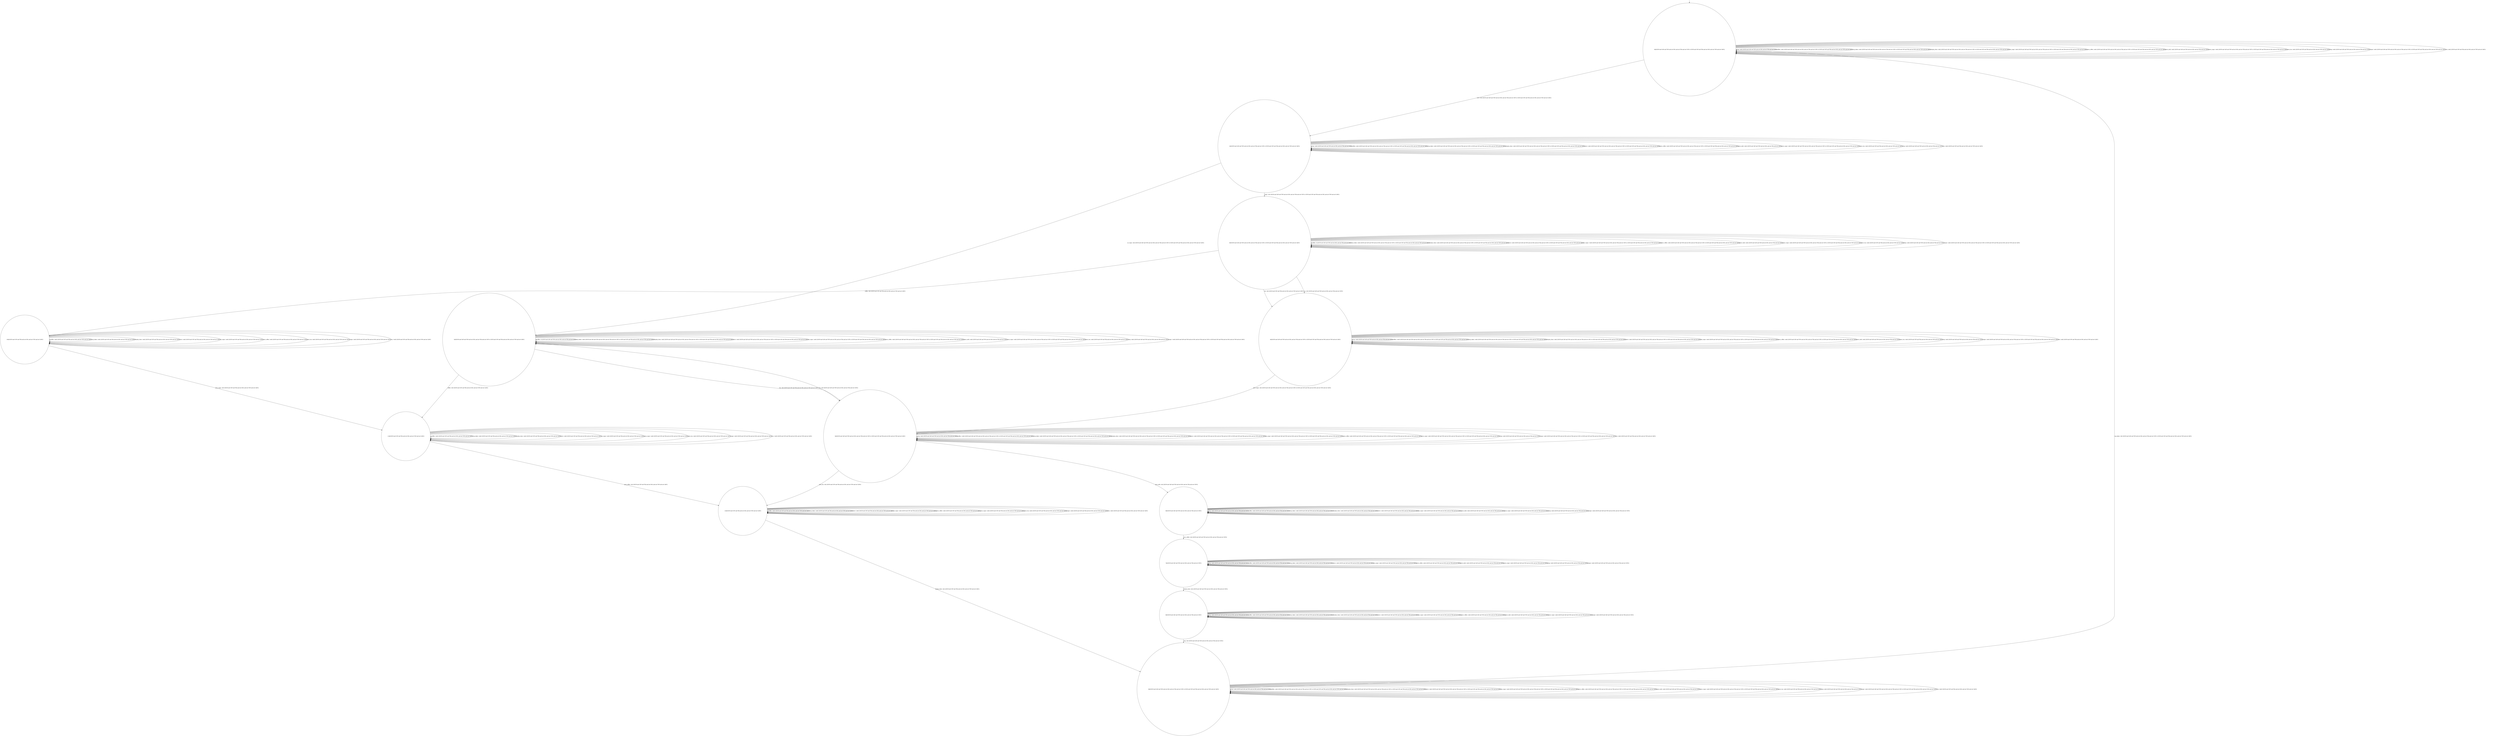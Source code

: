 digraph g {
	edge [lblstyle="above, sloped"];
	s0 [shape="circle" label="0@[((EUR and CAP and TON and not DOL and not TEA and not COF) or (EUR and COF and TEA and not DOL and not TON and not CAP))]"];
	s1 [shape="circle" label="1@[((EUR and CAP and TON and not DOL and not TEA and not COF) or (EUR and COF and TEA and not DOL and not TON and not CAP))]"];
	s2 [shape="circle" label="2@[((EUR and CAP and TON and not DOL and not TEA and not COF) or (EUR and COF and TEA and not DOL and not TON and not CAP))]"];
	s3 [shape="circle" label="3@[((EUR and CAP and TON and not DOL and not TEA and not COF) or (EUR and COF and TEA and not DOL and not TON and not CAP))]"];
	s4 [shape="circle" label="4@[((EUR and CAP and TON and not DOL and not TEA and not COF) or (EUR and COF and TEA and not DOL and not TON and not CAP))]"];
	s5 [shape="circle" label="5@[((EUR and CAP and TON and not DOL and not TEA and not COF) or (EUR and COF and TEA and not DOL and not TON and not CAP))]"];
	s6 [shape="circle" label="6@[((EUR and CAP and TON and not DOL and not TEA and not COF))]"];
	s7 [shape="circle" label="7@[((EUR and CAP and TON and not DOL and not TEA and not COF))]"];
	s8 [shape="circle" label="8@[((EUR and CAP and TON and not DOL and not TEA and not COF))]"];
	s9 [shape="circle" label="9@[((EUR and CAP and TON and not DOL and not TEA and not COF) or (EUR and COF and TEA and not DOL and not TON and not CAP))]"];
	s10 [shape="circle" label="10@[((EUR and COF and TEA and not DOL and not TON and not CAP))]"];
	s11 [shape="circle" label="11@[((EUR and COF and TEA and not DOL and not TON and not CAP))]"];
	s12 [shape="circle" label="12@[((EUR and COF and TEA and not DOL and not TON and not CAP))]"];
	s0 -> s0 [label="cap / nok() [((EUR and CAP and TON and not DOL and not TEA and not COF))]"];
	s0 -> s0 [label="coffee / nok() [((EUR and CAP and TON and not DOL and not TEA and not COF) or (EUR and COF and TEA and not DOL and not TON and not CAP))]"];
	s0 -> s0 [label="cup_taken / nok() [((EUR and CAP and TON and not DOL and not TEA and not COF) or (EUR and COF and TEA and not DOL and not TON and not CAP))]"];
	s0 -> s0 [label="display_done / nok() [((EUR and CAP and TON and not DOL and not TEA and not COF) or (EUR and COF and TEA and not DOL and not TON and not CAP))]"];
	s0 -> s1 [label="euro / ok() [((EUR and CAP and TON and not DOL and not TEA and not COF) or (EUR and COF and TEA and not DOL and not TON and not CAP))]"];
	s0 -> s0 [label="no_sugar / nok() [((EUR and CAP and TON and not DOL and not TEA and not COF) or (EUR and COF and TEA and not DOL and not TON and not CAP))]"];
	s0 -> s0 [label="pour_coffee / nok() [((EUR and CAP and TON and not DOL and not TEA and not COF) or (EUR and COF and TEA and not DOL and not TON and not CAP))]"];
	s0 -> s0 [label="pour_milk / nok() [((EUR and CAP and TON and not DOL and not TEA and not COF))]"];
	s0 -> s0 [label="pour_sugar / nok() [((EUR and CAP and TON and not DOL and not TEA and not COF) or (EUR and COF and TEA and not DOL and not TON and not CAP))]"];
	s0 -> s0 [label="pour_tea / nok() [((EUR and COF and TEA and not DOL and not TON and not CAP))]"];
	s0 -> s0 [label="ring / nok() [((EUR and CAP and TON and not DOL and not TEA and not COF))]"];
	s0 -> s0 [label="sugar / nok() [((EUR and CAP and TON and not DOL and not TEA and not COF) or (EUR and COF and TEA and not DOL and not TON and not CAP))]"];
	s0 -> s0 [label="tea / nok() [((EUR and COF and TEA and not DOL and not TON and not CAP))]"];
	s1 -> s1 [label="cap / nok() [((EUR and CAP and TON and not DOL and not TEA and not COF))]"];
	s1 -> s1 [label="coffee / nok() [((EUR and CAP and TON and not DOL and not TEA and not COF) or (EUR and COF and TEA and not DOL and not TON and not CAP))]"];
	s1 -> s1 [label="cup_taken / nok() [((EUR and CAP and TON and not DOL and not TEA and not COF) or (EUR and COF and TEA and not DOL and not TON and not CAP))]"];
	s1 -> s1 [label="display_done / nok() [((EUR and CAP and TON and not DOL and not TEA and not COF) or (EUR and COF and TEA and not DOL and not TON and not CAP))]"];
	s1 -> s1 [label="euro / nok() [((EUR and CAP and TON and not DOL and not TEA and not COF) or (EUR and COF and TEA and not DOL and not TON and not CAP))]"];
	s1 -> s2 [label="no_sugar / ok() [((EUR and CAP and TON and not DOL and not TEA and not COF) or (EUR and COF and TEA and not DOL and not TON and not CAP))]"];
	s1 -> s1 [label="pour_coffee / nok() [((EUR and CAP and TON and not DOL and not TEA and not COF) or (EUR and COF and TEA and not DOL and not TON and not CAP))]"];
	s1 -> s1 [label="pour_milk / nok() [((EUR and CAP and TON and not DOL and not TEA and not COF))]"];
	s1 -> s1 [label="pour_sugar / nok() [((EUR and CAP and TON and not DOL and not TEA and not COF) or (EUR and COF and TEA and not DOL and not TON and not CAP))]"];
	s1 -> s1 [label="pour_tea / nok() [((EUR and COF and TEA and not DOL and not TON and not CAP))]"];
	s1 -> s1 [label="ring / nok() [((EUR and CAP and TON and not DOL and not TEA and not COF))]"];
	s1 -> s3 [label="sugar / ok() [((EUR and CAP and TON and not DOL and not TEA and not COF) or (EUR and COF and TEA and not DOL and not TON and not CAP))]"];
	s1 -> s1 [label="tea / nok() [((EUR and COF and TEA and not DOL and not TON and not CAP))]"];
	s2 -> s5 [label="cap / ok() [((EUR and CAP and TON and not DOL and not TEA and not COF))]"];
	s2 -> s2 [label="coffee / Ω [((EUR and CAP and TON and not DOL and not TEA and not COF))]"];
	s2 -> s11 [label="coffee / ok() [((EUR and COF and TEA and not DOL and not TON and not CAP))]"];
	s2 -> s2 [label="cup_taken / nok() [((EUR and CAP and TON and not DOL and not TEA and not COF) or (EUR and COF and TEA and not DOL and not TON and not CAP))]"];
	s2 -> s2 [label="display_done / nok() [((EUR and CAP and TON and not DOL and not TEA and not COF) or (EUR and COF and TEA and not DOL and not TON and not CAP))]"];
	s2 -> s2 [label="euro / nok() [((EUR and CAP and TON and not DOL and not TEA and not COF) or (EUR and COF and TEA and not DOL and not TON and not CAP))]"];
	s2 -> s2 [label="no_sugar / nok() [((EUR and CAP and TON and not DOL and not TEA and not COF) or (EUR and COF and TEA and not DOL and not TON and not CAP))]"];
	s2 -> s2 [label="pour_coffee / nok() [((EUR and CAP and TON and not DOL and not TEA and not COF) or (EUR and COF and TEA and not DOL and not TON and not CAP))]"];
	s2 -> s2 [label="pour_milk / nok() [((EUR and CAP and TON and not DOL and not TEA and not COF))]"];
	s2 -> s2 [label="pour_sugar / nok() [((EUR and CAP and TON and not DOL and not TEA and not COF) or (EUR and COF and TEA and not DOL and not TON and not CAP))]"];
	s2 -> s2 [label="pour_tea / nok() [((EUR and COF and TEA and not DOL and not TON and not CAP))]"];
	s2 -> s2 [label="ring / nok() [((EUR and CAP and TON and not DOL and not TEA and not COF))]"];
	s2 -> s2 [label="sugar / void() [((EUR and CAP and TON and not DOL and not TEA and not COF) or (EUR and COF and TEA and not DOL and not TON and not CAP))]"];
	s2 -> s5 [label="tea / ok() [((EUR and COF and TEA and not DOL and not TON and not CAP))]"];
	s3 -> s4 [label="cap / ok() [((EUR and CAP and TON and not DOL and not TEA and not COF))]"];
	s3 -> s10 [label="coffee / ok() [((EUR and COF and TEA and not DOL and not TON and not CAP))]"];
	s3 -> s3 [label="coffee / Ω [((EUR and CAP and TON and not DOL and not TEA and not COF))]"];
	s3 -> s3 [label="cup_taken / nok() [((EUR and CAP and TON and not DOL and not TEA and not COF) or (EUR and COF and TEA and not DOL and not TON and not CAP))]"];
	s3 -> s3 [label="display_done / nok() [((EUR and CAP and TON and not DOL and not TEA and not COF) or (EUR and COF and TEA and not DOL and not TON and not CAP))]"];
	s3 -> s3 [label="euro / nok() [((EUR and CAP and TON and not DOL and not TEA and not COF) or (EUR and COF and TEA and not DOL and not TON and not CAP))]"];
	s3 -> s3 [label="no_sugar / void() [((EUR and CAP and TON and not DOL and not TEA and not COF) or (EUR and COF and TEA and not DOL and not TON and not CAP))]"];
	s3 -> s3 [label="pour_coffee / nok() [((EUR and CAP and TON and not DOL and not TEA and not COF) or (EUR and COF and TEA and not DOL and not TON and not CAP))]"];
	s3 -> s3 [label="pour_milk / nok() [((EUR and CAP and TON and not DOL and not TEA and not COF))]"];
	s3 -> s3 [label="pour_sugar / nok() [((EUR and CAP and TON and not DOL and not TEA and not COF) or (EUR and COF and TEA and not DOL and not TON and not CAP))]"];
	s3 -> s3 [label="pour_tea / nok() [((EUR and COF and TEA and not DOL and not TON and not CAP))]"];
	s3 -> s3 [label="ring / nok() [((EUR and CAP and TON and not DOL and not TEA and not COF))]"];
	s3 -> s3 [label="sugar / nok() [((EUR and CAP and TON and not DOL and not TEA and not COF) or (EUR and COF and TEA and not DOL and not TON and not CAP))]"];
	s3 -> s4 [label="tea / ok() [((EUR and COF and TEA and not DOL and not TON and not CAP))]"];
	s4 -> s4 [label="cap / nok() [((EUR and CAP and TON and not DOL and not TEA and not COF))]"];
	s4 -> s4 [label="coffee / void() [((EUR and CAP and TON and not DOL and not TEA and not COF) or (EUR and COF and TEA and not DOL and not TON and not CAP))]"];
	s4 -> s4 [label="cup_taken / nok() [((EUR and CAP and TON and not DOL and not TEA and not COF) or (EUR and COF and TEA and not DOL and not TON and not CAP))]"];
	s4 -> s4 [label="display_done / nok() [((EUR and CAP and TON and not DOL and not TEA and not COF) or (EUR and COF and TEA and not DOL and not TON and not CAP))]"];
	s4 -> s4 [label="euro / nok() [((EUR and CAP and TON and not DOL and not TEA and not COF) or (EUR and COF and TEA and not DOL and not TON and not CAP))]"];
	s4 -> s4 [label="no_sugar / nok() [((EUR and CAP and TON and not DOL and not TEA and not COF) or (EUR and COF and TEA and not DOL and not TON and not CAP))]"];
	s4 -> s4 [label="pour_coffee / nok() [((EUR and CAP and TON and not DOL and not TEA and not COF) or (EUR and COF and TEA and not DOL and not TON and not CAP))]"];
	s4 -> s4 [label="pour_milk / nok() [((EUR and CAP and TON and not DOL and not TEA and not COF))]"];
	s4 -> s5 [label="pour_sugar / ok() [((EUR and CAP and TON and not DOL and not TEA and not COF) or (EUR and COF and TEA and not DOL and not TON and not CAP))]"];
	s4 -> s4 [label="pour_tea / nok() [((EUR and COF and TEA and not DOL and not TON and not CAP))]"];
	s4 -> s4 [label="ring / nok() [((EUR and CAP and TON and not DOL and not TEA and not COF))]"];
	s4 -> s4 [label="sugar / nok() [((EUR and CAP and TON and not DOL and not TEA and not COF) or (EUR and COF and TEA and not DOL and not TON and not CAP))]"];
	s4 -> s4 [label="tea / nok() [((EUR and COF and TEA and not DOL and not TON and not CAP))]"];
	s5 -> s5 [label="cap / nok() [((EUR and CAP and TON and not DOL and not TEA and not COF))]"];
	s5 -> s5 [label="coffee / void() [((EUR and CAP and TON and not DOL and not TEA and not COF) or (EUR and COF and TEA and not DOL and not TON and not CAP))]"];
	s5 -> s5 [label="cup_taken / nok() [((EUR and CAP and TON and not DOL and not TEA and not COF) or (EUR and COF and TEA and not DOL and not TON and not CAP))]"];
	s5 -> s5 [label="display_done / nok() [((EUR and CAP and TON and not DOL and not TEA and not COF) or (EUR and COF and TEA and not DOL and not TON and not CAP))]"];
	s5 -> s5 [label="euro / nok() [((EUR and CAP and TON and not DOL and not TEA and not COF) or (EUR and COF and TEA and not DOL and not TON and not CAP))]"];
	s5 -> s5 [label="no_sugar / nok() [((EUR and CAP and TON and not DOL and not TEA and not COF) or (EUR and COF and TEA and not DOL and not TON and not CAP))]"];
	s5 -> s5 [label="pour_coffee / nok() [((EUR and CAP and TON and not DOL and not TEA and not COF) or (EUR and COF and TEA and not DOL and not TON and not CAP))]"];
	s5 -> s6 [label="pour_milk / ok() [((EUR and CAP and TON and not DOL and not TEA and not COF))]"];
	s5 -> s5 [label="pour_sugar / nok() [((EUR and CAP and TON and not DOL and not TEA and not COF) or (EUR and COF and TEA and not DOL and not TON and not CAP))]"];
	s5 -> s12 [label="pour_tea / ok() [((EUR and COF and TEA and not DOL and not TON and not CAP))]"];
	s5 -> s5 [label="ring / nok() [((EUR and CAP and TON and not DOL and not TEA and not COF))]"];
	s5 -> s5 [label="sugar / nok() [((EUR and CAP and TON and not DOL and not TEA and not COF) or (EUR and COF and TEA and not DOL and not TON and not CAP))]"];
	s5 -> s5 [label="tea / nok() [((EUR and COF and TEA and not DOL and not TON and not CAP))]"];
	s6 -> s6 [label="cap / nok() [((EUR and CAP and TON and not DOL and not TEA and not COF))]"];
	s6 -> s6 [label="coffee / nok() [((EUR and CAP and TON and not DOL and not TEA and not COF))]"];
	s6 -> s6 [label="cup_taken / nok() [((EUR and CAP and TON and not DOL and not TEA and not COF))]"];
	s6 -> s6 [label="display_done / nok() [((EUR and CAP and TON and not DOL and not TEA and not COF))]"];
	s6 -> s6 [label="euro / nok() [((EUR and CAP and TON and not DOL and not TEA and not COF))]"];
	s6 -> s6 [label="no_sugar / nok() [((EUR and CAP and TON and not DOL and not TEA and not COF))]"];
	s6 -> s7 [label="pour_coffee / ok() [((EUR and CAP and TON and not DOL and not TEA and not COF))]"];
	s6 -> s6 [label="pour_milk / nok() [((EUR and CAP and TON and not DOL and not TEA and not COF))]"];
	s6 -> s6 [label="pour_sugar / nok() [((EUR and CAP and TON and not DOL and not TEA and not COF))]"];
	s6 -> s6 [label="ring / nok() [((EUR and CAP and TON and not DOL and not TEA and not COF))]"];
	s6 -> s6 [label="sugar / nok() [((EUR and CAP and TON and not DOL and not TEA and not COF))]"];
	s7 -> s7 [label="cap / nok() [((EUR and CAP and TON and not DOL and not TEA and not COF))]"];
	s7 -> s7 [label="coffee / nok() [((EUR and CAP and TON and not DOL and not TEA and not COF))]"];
	s7 -> s7 [label="cup_taken / nok() [((EUR and CAP and TON and not DOL and not TEA and not COF))]"];
	s7 -> s8 [label="display_done / ok() [((EUR and CAP and TON and not DOL and not TEA and not COF))]"];
	s7 -> s7 [label="euro / nok() [((EUR and CAP and TON and not DOL and not TEA and not COF))]"];
	s7 -> s7 [label="no_sugar / nok() [((EUR and CAP and TON and not DOL and not TEA and not COF))]"];
	s7 -> s7 [label="pour_coffee / nok() [((EUR and CAP and TON and not DOL and not TEA and not COF))]"];
	s7 -> s7 [label="pour_milk / nok() [((EUR and CAP and TON and not DOL and not TEA and not COF))]"];
	s7 -> s7 [label="pour_sugar / nok() [((EUR and CAP and TON and not DOL and not TEA and not COF))]"];
	s7 -> s7 [label="ring / nok() [((EUR and CAP and TON and not DOL and not TEA and not COF))]"];
	s7 -> s7 [label="sugar / nok() [((EUR and CAP and TON and not DOL and not TEA and not COF))]"];
	s8 -> s8 [label="cap / nok() [((EUR and CAP and TON and not DOL and not TEA and not COF))]"];
	s8 -> s8 [label="coffee / nok() [((EUR and CAP and TON and not DOL and not TEA and not COF))]"];
	s8 -> s8 [label="cup_taken / nok() [((EUR and CAP and TON and not DOL and not TEA and not COF))]"];
	s8 -> s8 [label="display_done / nok() [((EUR and CAP and TON and not DOL and not TEA and not COF))]"];
	s8 -> s8 [label="euro / nok() [((EUR and CAP and TON and not DOL and not TEA and not COF))]"];
	s8 -> s8 [label="no_sugar / nok() [((EUR and CAP and TON and not DOL and not TEA and not COF))]"];
	s8 -> s8 [label="pour_coffee / nok() [((EUR and CAP and TON and not DOL and not TEA and not COF))]"];
	s8 -> s8 [label="pour_milk / nok() [((EUR and CAP and TON and not DOL and not TEA and not COF))]"];
	s8 -> s8 [label="pour_sugar / nok() [((EUR and CAP and TON and not DOL and not TEA and not COF))]"];
	s8 -> s9 [label="ring / ok() [((EUR and CAP and TON and not DOL and not TEA and not COF))]"];
	s8 -> s8 [label="sugar / nok() [((EUR and CAP and TON and not DOL and not TEA and not COF))]"];
	s9 -> s9 [label="cap / nok() [((EUR and CAP and TON and not DOL and not TEA and not COF))]"];
	s9 -> s9 [label="coffee / nok() [((EUR and CAP and TON and not DOL and not TEA and not COF) or (EUR and COF and TEA and not DOL and not TON and not CAP))]"];
	s9 -> s0 [label="cup_taken / ok() [((EUR and CAP and TON and not DOL and not TEA and not COF) or (EUR and COF and TEA and not DOL and not TON and not CAP))]"];
	s9 -> s9 [label="display_done / nok() [((EUR and CAP and TON and not DOL and not TEA and not COF) or (EUR and COF and TEA and not DOL and not TON and not CAP))]"];
	s9 -> s9 [label="euro / nok() [((EUR and CAP and TON and not DOL and not TEA and not COF) or (EUR and COF and TEA and not DOL and not TON and not CAP))]"];
	s9 -> s9 [label="no_sugar / nok() [((EUR and CAP and TON and not DOL and not TEA and not COF) or (EUR and COF and TEA and not DOL and not TON and not CAP))]"];
	s9 -> s9 [label="pour_coffee / nok() [((EUR and CAP and TON and not DOL and not TEA and not COF) or (EUR and COF and TEA and not DOL and not TON and not CAP))]"];
	s9 -> s9 [label="pour_milk / nok() [((EUR and CAP and TON and not DOL and not TEA and not COF))]"];
	s9 -> s9 [label="pour_sugar / nok() [((EUR and CAP and TON and not DOL and not TEA and not COF) or (EUR and COF and TEA and not DOL and not TON and not CAP))]"];
	s9 -> s9 [label="pour_tea / nok() [((EUR and COF and TEA and not DOL and not TON and not CAP))]"];
	s9 -> s9 [label="ring / nok() [((EUR and CAP and TON and not DOL and not TEA and not COF))]"];
	s9 -> s9 [label="sugar / nok() [((EUR and CAP and TON and not DOL and not TEA and not COF) or (EUR and COF and TEA and not DOL and not TON and not CAP))]"];
	s9 -> s9 [label="tea / nok() [((EUR and COF and TEA and not DOL and not TON and not CAP))]"];
	s10 -> s10 [label="coffee / nok() [((EUR and COF and TEA and not DOL and not TON and not CAP))]"];
	s10 -> s10 [label="cup_taken / nok() [((EUR and COF and TEA and not DOL and not TON and not CAP))]"];
	s10 -> s10 [label="display_done / nok() [((EUR and COF and TEA and not DOL and not TON and not CAP))]"];
	s10 -> s10 [label="euro / nok() [((EUR and COF and TEA and not DOL and not TON and not CAP))]"];
	s10 -> s10 [label="no_sugar / nok() [((EUR and COF and TEA and not DOL and not TON and not CAP))]"];
	s10 -> s10 [label="pour_coffee / nok() [((EUR and COF and TEA and not DOL and not TON and not CAP))]"];
	s10 -> s11 [label="pour_sugar / ok() [((EUR and COF and TEA and not DOL and not TON and not CAP))]"];
	s10 -> s10 [label="pour_tea / nok() [((EUR and COF and TEA and not DOL and not TON and not CAP))]"];
	s10 -> s10 [label="sugar / nok() [((EUR and COF and TEA and not DOL and not TON and not CAP))]"];
	s10 -> s10 [label="tea / void() [((EUR and COF and TEA and not DOL and not TON and not CAP))]"];
	s11 -> s11 [label="coffee / nok() [((EUR and COF and TEA and not DOL and not TON and not CAP))]"];
	s11 -> s11 [label="cup_taken / nok() [((EUR and COF and TEA and not DOL and not TON and not CAP))]"];
	s11 -> s11 [label="display_done / nok() [((EUR and COF and TEA and not DOL and not TON and not CAP))]"];
	s11 -> s11 [label="euro / nok() [((EUR and COF and TEA and not DOL and not TON and not CAP))]"];
	s11 -> s11 [label="no_sugar / nok() [((EUR and COF and TEA and not DOL and not TON and not CAP))]"];
	s11 -> s12 [label="pour_coffee / ok() [((EUR and COF and TEA and not DOL and not TON and not CAP))]"];
	s11 -> s11 [label="pour_sugar / nok() [((EUR and COF and TEA and not DOL and not TON and not CAP))]"];
	s11 -> s11 [label="pour_tea / nok() [((EUR and COF and TEA and not DOL and not TON and not CAP))]"];
	s11 -> s11 [label="sugar / nok() [((EUR and COF and TEA and not DOL and not TON and not CAP))]"];
	s11 -> s11 [label="tea / void() [((EUR and COF and TEA and not DOL and not TON and not CAP))]"];
	s12 -> s12 [label="coffee / nok() [((EUR and COF and TEA and not DOL and not TON and not CAP))]"];
	s12 -> s12 [label="cup_taken / nok() [((EUR and COF and TEA and not DOL and not TON and not CAP))]"];
	s12 -> s9 [label="display_done / ok() [((EUR and COF and TEA and not DOL and not TON and not CAP))]"];
	s12 -> s12 [label="euro / nok() [((EUR and COF and TEA and not DOL and not TON and not CAP))]"];
	s12 -> s12 [label="no_sugar / nok() [((EUR and COF and TEA and not DOL and not TON and not CAP))]"];
	s12 -> s12 [label="pour_coffee / nok() [((EUR and COF and TEA and not DOL and not TON and not CAP))]"];
	s12 -> s12 [label="pour_sugar / nok() [((EUR and COF and TEA and not DOL and not TON and not CAP))]"];
	s12 -> s12 [label="pour_tea / nok() [((EUR and COF and TEA and not DOL and not TON and not CAP))]"];
	s12 -> s12 [label="sugar / nok() [((EUR and COF and TEA and not DOL and not TON and not CAP))]"];
	s12 -> s12 [label="tea / nok() [((EUR and COF and TEA and not DOL and not TON and not CAP))]"];
	__start0 [label="" shape="none" width="0" height="0"];
	__start0 -> s0;
}